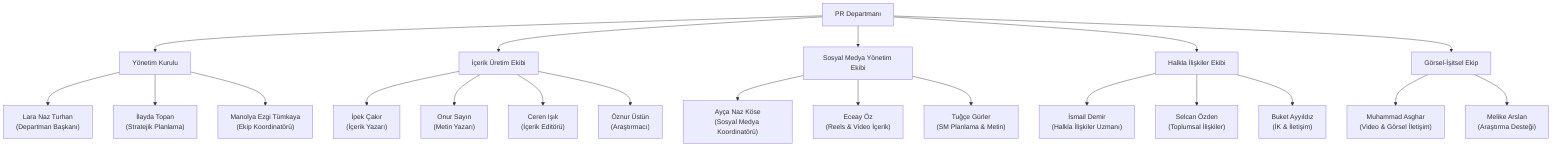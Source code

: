 flowchart TB
    PR["PR Departmanı"] --> YK["Yönetim Kurulu"]
    PR --> IU["İçerik Üretim Ekibi"]
    PR --> SMY["Sosyal Medya Yönetim Ekibi"]
    PR --> HI["Halkla İlişkiler Ekibi"]
    PR --> GA["Görsel-İşitsel Ekip"]
    
    YK --> LT["Lara Naz Turhan\n(Departman Başkanı)"]
    YK --> IT["İlayda Topan\n(Stratejik Planlama)"]
    YK --> MT["Manolya Ezgi Tümkaya\n(Ekip Koordinatörü)"]
    
    IU --> IC1["İpek Çakır\n(İçerik Yazarı)"]
    IU --> OS["Onur Sayın\n(Metin Yazarı)"]
    IU --> CI["Ceren Işık\n(İçerik Editörü)"]
    IU --> OU["Öznur Üstün\n(Araştırmacı)"]
    
    SMY --> ANK["Ayça Naz Köse\n(Sosyal Medya Koordinatörü)"]
    SMY --> EO["Eceay Öz\n(Reels & Video İçerik)"]
    SMY --> TG["Tuğçe Gürler\n(SM Planlama & Metin)"]
    
    HI --> ID["İsmail Demir\n(Halkla İlişkiler Uzmanı)"]
    HI --> SO["Selcan Özden\n(Toplumsal İlişkiler)"]
    HI --> BA["Buket Ayyıldız\n(İK & İletişim)"]
    
    GA --> MA["Muhammad Asghar\n(Video & Görsel İletişim)"]
    GA --> MA2["Melike Arslan\n(Araştırma Desteği)"]